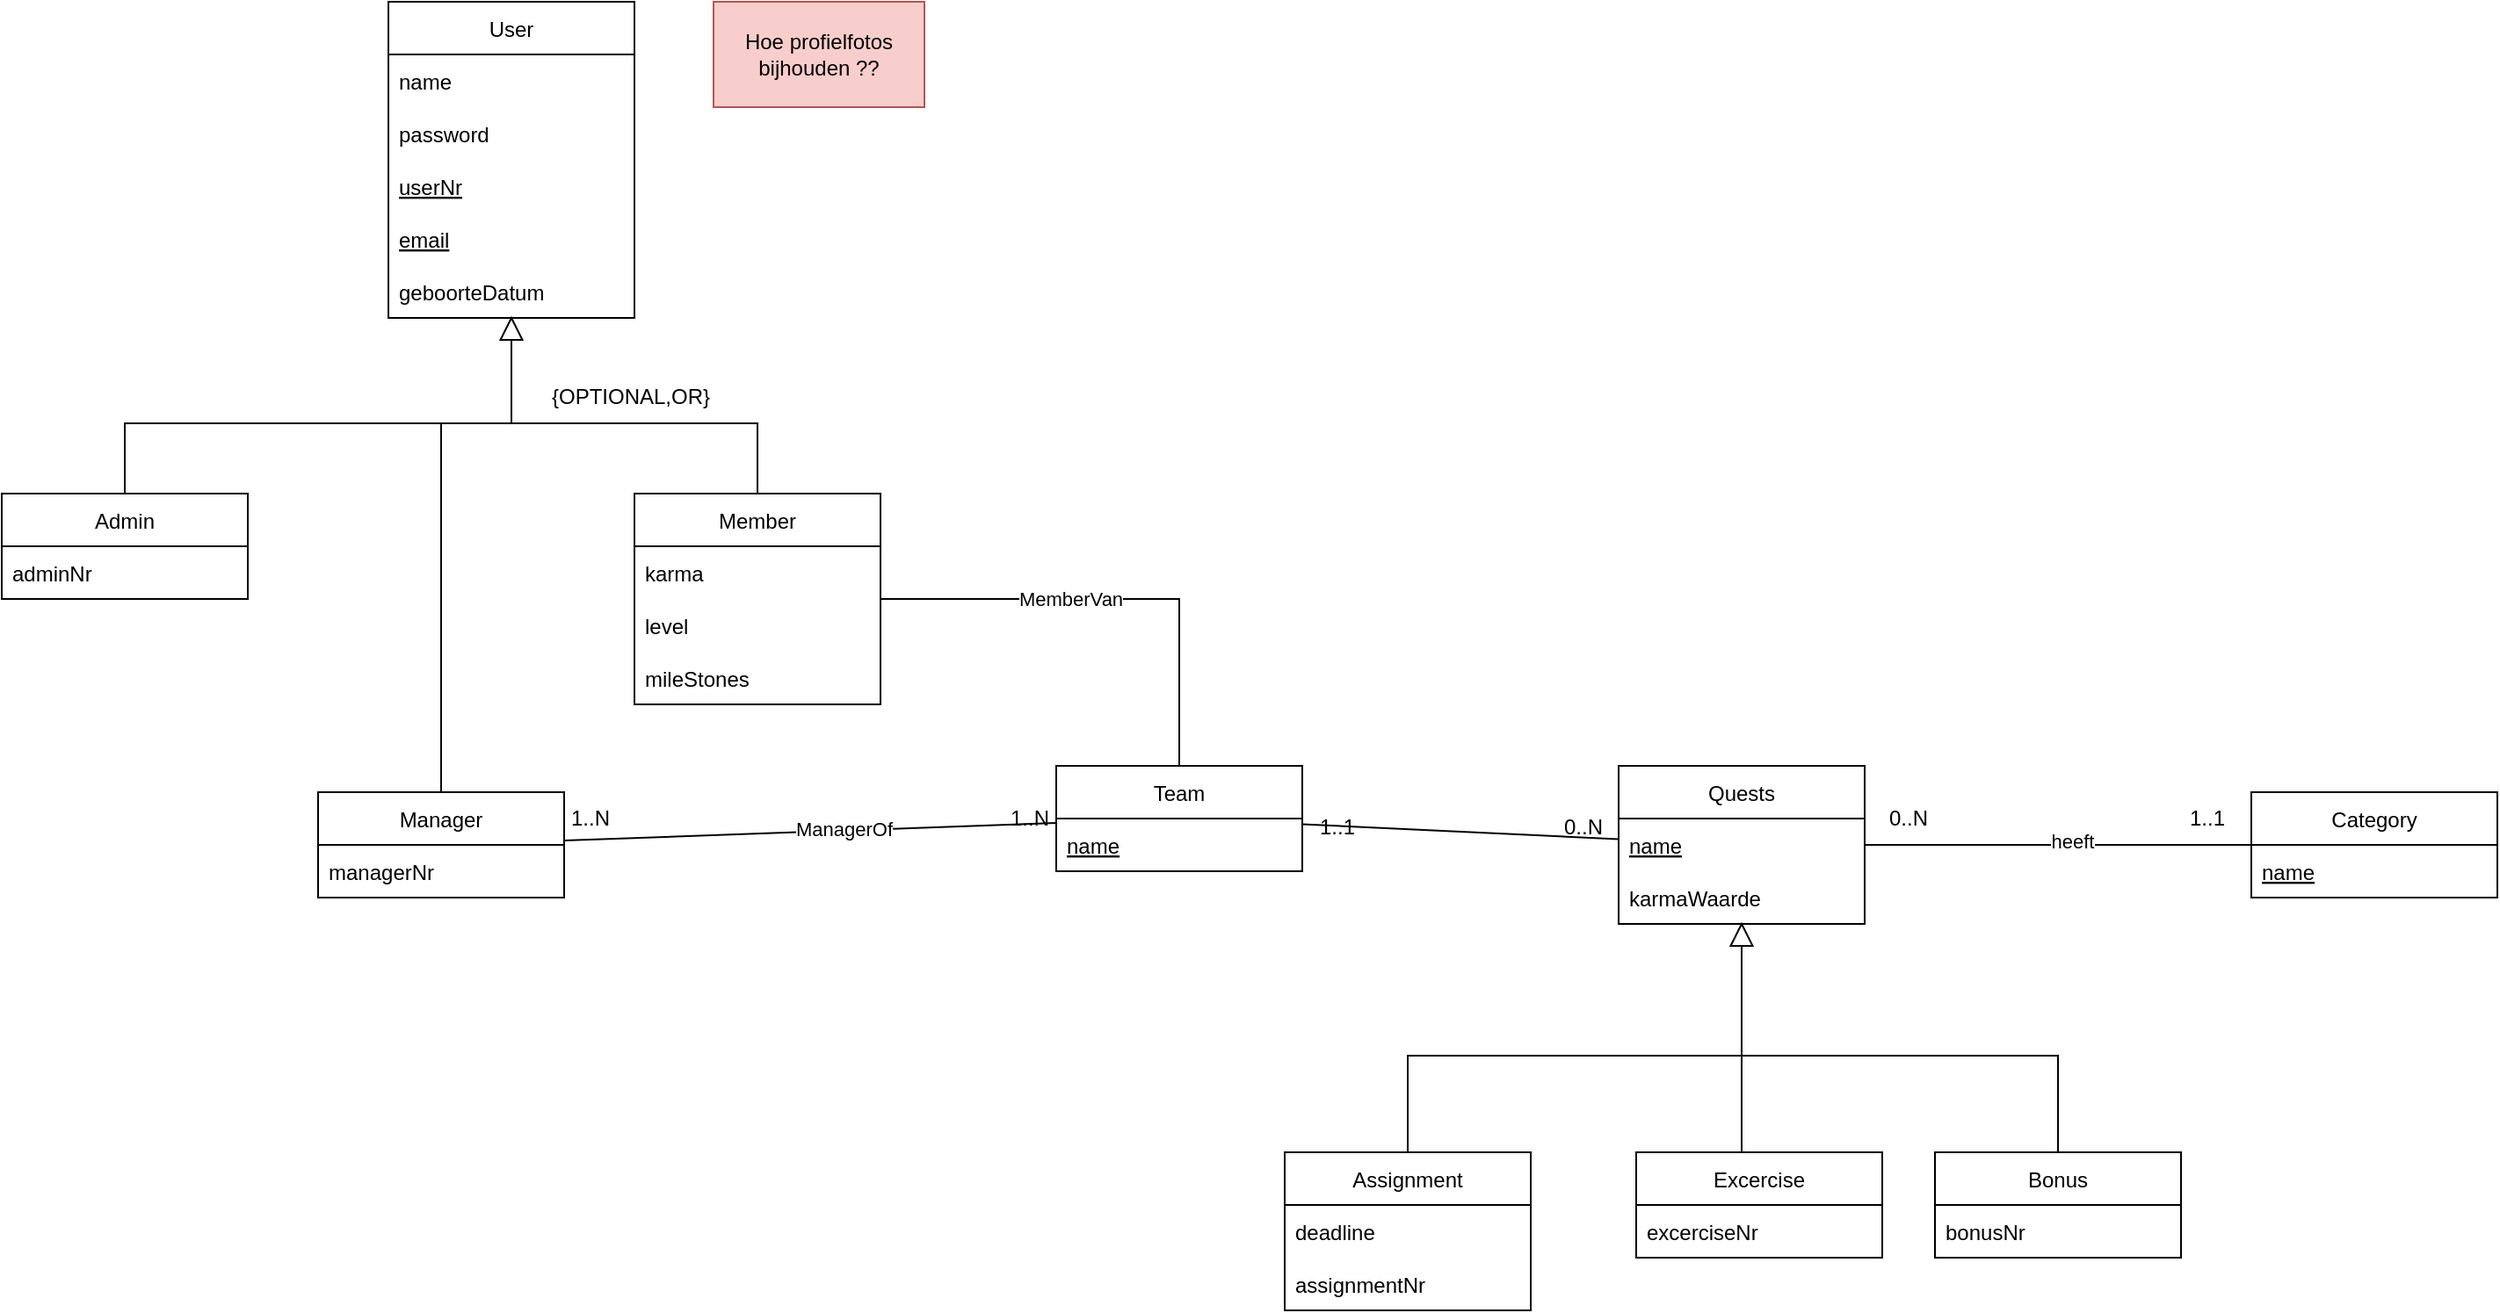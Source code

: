 <mxfile version="16.6.6"><diagram id="gjhcEYSbEBetPzGpDxCp" name="Page-1"><mxGraphModel dx="2512" dy="766" grid="0" gridSize="10" guides="1" tooltips="1" connect="1" arrows="1" fold="1" page="1" pageScale="1" pageWidth="850" pageHeight="1100" math="0" shadow="0"><root><mxCell id="0"/><mxCell id="1" parent="0"/><mxCell id="79VUDlTY0O5D1VaubXjW-68" value="User" style="swimlane;fontStyle=0;childLayout=stackLayout;horizontal=1;startSize=30;horizontalStack=0;resizeParent=1;resizeParentMax=0;resizeLast=0;collapsible=1;marginBottom=0;" parent="1" vertex="1"><mxGeometry x="180" y="200" width="140" height="180" as="geometry"/></mxCell><mxCell id="79VUDlTY0O5D1VaubXjW-69" value="name" style="text;strokeColor=none;fillColor=none;align=left;verticalAlign=middle;spacingLeft=4;spacingRight=4;overflow=hidden;points=[[0,0.5],[1,0.5]];portConstraint=eastwest;rotatable=0;" parent="79VUDlTY0O5D1VaubXjW-68" vertex="1"><mxGeometry y="30" width="140" height="30" as="geometry"/></mxCell><mxCell id="79VUDlTY0O5D1VaubXjW-70" value="password" style="text;strokeColor=none;fillColor=none;align=left;verticalAlign=middle;spacingLeft=4;spacingRight=4;overflow=hidden;points=[[0,0.5],[1,0.5]];portConstraint=eastwest;rotatable=0;" parent="79VUDlTY0O5D1VaubXjW-68" vertex="1"><mxGeometry y="60" width="140" height="30" as="geometry"/></mxCell><mxCell id="79VUDlTY0O5D1VaubXjW-71" value="userNr" style="text;strokeColor=none;fillColor=none;align=left;verticalAlign=middle;spacingLeft=4;spacingRight=4;overflow=hidden;points=[[0,0.5],[1,0.5]];portConstraint=eastwest;rotatable=0;fontStyle=4" parent="79VUDlTY0O5D1VaubXjW-68" vertex="1"><mxGeometry y="90" width="140" height="30" as="geometry"/></mxCell><mxCell id="79VUDlTY0O5D1VaubXjW-159" value="email" style="text;strokeColor=none;fillColor=none;align=left;verticalAlign=middle;spacingLeft=4;spacingRight=4;overflow=hidden;points=[[0,0.5],[1,0.5]];portConstraint=eastwest;rotatable=0;fontStyle=4" parent="79VUDlTY0O5D1VaubXjW-68" vertex="1"><mxGeometry y="120" width="140" height="30" as="geometry"/></mxCell><mxCell id="79VUDlTY0O5D1VaubXjW-161" value="geboorteDatum" style="text;strokeColor=none;fillColor=none;align=left;verticalAlign=middle;spacingLeft=4;spacingRight=4;overflow=hidden;points=[[0,0.5],[1,0.5]];portConstraint=eastwest;rotatable=0;fontStyle=0" parent="79VUDlTY0O5D1VaubXjW-68" vertex="1"><mxGeometry y="150" width="140" height="30" as="geometry"/></mxCell><mxCell id="79VUDlTY0O5D1VaubXjW-72" value="Team" style="swimlane;fontStyle=0;childLayout=stackLayout;horizontal=1;startSize=30;horizontalStack=0;resizeParent=1;resizeParentMax=0;resizeLast=0;collapsible=1;marginBottom=0;" parent="1" vertex="1"><mxGeometry x="560" y="635" width="140" height="60" as="geometry"/></mxCell><mxCell id="79VUDlTY0O5D1VaubXjW-73" value="name" style="text;strokeColor=none;fillColor=none;align=left;verticalAlign=middle;spacingLeft=4;spacingRight=4;overflow=hidden;points=[[0,0.5],[1,0.5]];portConstraint=eastwest;rotatable=0;fontStyle=4" parent="79VUDlTY0O5D1VaubXjW-72" vertex="1"><mxGeometry y="30" width="140" height="30" as="geometry"/></mxCell><mxCell id="79VUDlTY0O5D1VaubXjW-80" value="Admin" style="swimlane;fontStyle=0;childLayout=stackLayout;horizontal=1;startSize=30;horizontalStack=0;resizeParent=1;resizeParentMax=0;resizeLast=0;collapsible=1;marginBottom=0;" parent="1" vertex="1"><mxGeometry x="-40" y="480" width="140" height="60" as="geometry"/></mxCell><mxCell id="79VUDlTY0O5D1VaubXjW-81" value="adminNr" style="text;strokeColor=none;fillColor=none;align=left;verticalAlign=middle;spacingLeft=4;spacingRight=4;overflow=hidden;points=[[0,0.5],[1,0.5]];portConstraint=eastwest;rotatable=0;" parent="79VUDlTY0O5D1VaubXjW-80" vertex="1"><mxGeometry y="30" width="140" height="30" as="geometry"/></mxCell><mxCell id="79VUDlTY0O5D1VaubXjW-84" value="Manager" style="swimlane;fontStyle=0;childLayout=stackLayout;horizontal=1;startSize=30;horizontalStack=0;resizeParent=1;resizeParentMax=0;resizeLast=0;collapsible=1;marginBottom=0;" parent="1" vertex="1"><mxGeometry x="140" y="650" width="140" height="60" as="geometry"/></mxCell><mxCell id="79VUDlTY0O5D1VaubXjW-87" value="managerNr" style="text;strokeColor=none;fillColor=none;align=left;verticalAlign=middle;spacingLeft=4;spacingRight=4;overflow=hidden;points=[[0,0.5],[1,0.5]];portConstraint=eastwest;rotatable=0;" parent="79VUDlTY0O5D1VaubXjW-84" vertex="1"><mxGeometry y="30" width="140" height="30" as="geometry"/></mxCell><mxCell id="79VUDlTY0O5D1VaubXjW-89" value="Member" style="swimlane;fontStyle=0;childLayout=stackLayout;horizontal=1;startSize=30;horizontalStack=0;resizeParent=1;resizeParentMax=0;resizeLast=0;collapsible=1;marginBottom=0;" parent="1" vertex="1"><mxGeometry x="320" y="480" width="140" height="120" as="geometry"/></mxCell><mxCell id="79VUDlTY0O5D1VaubXjW-90" value="karma" style="text;strokeColor=none;fillColor=none;align=left;verticalAlign=middle;spacingLeft=4;spacingRight=4;overflow=hidden;points=[[0,0.5],[1,0.5]];portConstraint=eastwest;rotatable=0;" parent="79VUDlTY0O5D1VaubXjW-89" vertex="1"><mxGeometry y="30" width="140" height="30" as="geometry"/></mxCell><mxCell id="79VUDlTY0O5D1VaubXjW-91" value="level" style="text;strokeColor=none;fillColor=none;align=left;verticalAlign=middle;spacingLeft=4;spacingRight=4;overflow=hidden;points=[[0,0.5],[1,0.5]];portConstraint=eastwest;rotatable=0;" parent="79VUDlTY0O5D1VaubXjW-89" vertex="1"><mxGeometry y="60" width="140" height="30" as="geometry"/></mxCell><mxCell id="79VUDlTY0O5D1VaubXjW-92" value="mileStones" style="text;strokeColor=none;fillColor=none;align=left;verticalAlign=middle;spacingLeft=4;spacingRight=4;overflow=hidden;points=[[0,0.5],[1,0.5]];portConstraint=eastwest;rotatable=0;" parent="79VUDlTY0O5D1VaubXjW-89" vertex="1"><mxGeometry y="90" width="140" height="30" as="geometry"/></mxCell><mxCell id="79VUDlTY0O5D1VaubXjW-93" value="" style="endArrow=none;html=1;rounded=0;entryX=0;entryY=0.5;entryDx=0;entryDy=0;" parent="1" target="79VUDlTY0O5D1VaubXjW-94" edge="1"><mxGeometry width="50" height="50" relative="1" as="geometry"><mxPoint x="250" y="440" as="sourcePoint"/><mxPoint x="250" y="420" as="targetPoint"/></mxGeometry></mxCell><mxCell id="79VUDlTY0O5D1VaubXjW-94" value="" style="triangle;whiteSpace=wrap;html=1;rotation=-90;" parent="1" vertex="1"><mxGeometry x="243.75" y="380" width="12.5" height="12.5" as="geometry"/></mxCell><mxCell id="79VUDlTY0O5D1VaubXjW-95" value="" style="endArrow=none;html=1;rounded=0;" parent="1" source="79VUDlTY0O5D1VaubXjW-89" edge="1"><mxGeometry width="50" height="50" relative="1" as="geometry"><mxPoint x="390" y="440" as="sourcePoint"/><mxPoint x="250" y="440" as="targetPoint"/><Array as="points"><mxPoint x="390" y="440"/></Array></mxGeometry></mxCell><mxCell id="79VUDlTY0O5D1VaubXjW-96" value="" style="endArrow=none;html=1;rounded=0;" parent="1" source="79VUDlTY0O5D1VaubXjW-84" edge="1"><mxGeometry width="50" height="50" relative="1" as="geometry"><mxPoint x="290" y="520" as="sourcePoint"/><mxPoint x="250" y="440" as="targetPoint"/><Array as="points"><mxPoint x="210" y="440"/></Array></mxGeometry></mxCell><mxCell id="79VUDlTY0O5D1VaubXjW-97" value="" style="endArrow=none;html=1;rounded=0;" parent="1" source="79VUDlTY0O5D1VaubXjW-80" edge="1"><mxGeometry width="50" height="50" relative="1" as="geometry"><mxPoint x="290" y="520" as="sourcePoint"/><mxPoint x="250" y="440" as="targetPoint"/><Array as="points"><mxPoint x="30" y="440"/></Array></mxGeometry></mxCell><mxCell id="79VUDlTY0O5D1VaubXjW-98" value="{OPTIONAL,OR}" style="text;html=1;strokeColor=none;fillColor=none;align=center;verticalAlign=middle;whiteSpace=wrap;rounded=0;" parent="1" vertex="1"><mxGeometry x="256.25" y="410" width="123.75" height="30" as="geometry"/></mxCell><mxCell id="79VUDlTY0O5D1VaubXjW-99" value="Quests" style="swimlane;fontStyle=0;childLayout=stackLayout;horizontal=1;startSize=30;horizontalStack=0;resizeParent=1;resizeParentMax=0;resizeLast=0;collapsible=1;marginBottom=0;" parent="1" vertex="1"><mxGeometry x="880" y="635" width="140" height="90" as="geometry"/></mxCell><mxCell id="79VUDlTY0O5D1VaubXjW-100" value="name" style="text;strokeColor=none;fillColor=none;align=left;verticalAlign=middle;spacingLeft=4;spacingRight=4;overflow=hidden;points=[[0,0.5],[1,0.5]];portConstraint=eastwest;rotatable=0;fontStyle=4" parent="79VUDlTY0O5D1VaubXjW-99" vertex="1"><mxGeometry y="30" width="140" height="30" as="geometry"/></mxCell><mxCell id="79VUDlTY0O5D1VaubXjW-101" value="karmaWaarde" style="text;strokeColor=none;fillColor=none;align=left;verticalAlign=middle;spacingLeft=4;spacingRight=4;overflow=hidden;points=[[0,0.5],[1,0.5]];portConstraint=eastwest;rotatable=0;" parent="79VUDlTY0O5D1VaubXjW-99" vertex="1"><mxGeometry y="60" width="140" height="30" as="geometry"/></mxCell><mxCell id="79VUDlTY0O5D1VaubXjW-103" value="" style="endArrow=none;html=1;rounded=0;" parent="1" source="79VUDlTY0O5D1VaubXjW-72" target="79VUDlTY0O5D1VaubXjW-99" edge="1"><mxGeometry width="50" height="50" relative="1" as="geometry"><mxPoint x="900" y="870" as="sourcePoint"/><mxPoint x="950" y="820" as="targetPoint"/></mxGeometry></mxCell><mxCell id="79VUDlTY0O5D1VaubXjW-104" value="0..N" style="text;html=1;strokeColor=none;fillColor=none;align=center;verticalAlign=middle;whiteSpace=wrap;rounded=0;" parent="1" vertex="1"><mxGeometry x="840" y="660" width="40" height="20" as="geometry"/></mxCell><mxCell id="79VUDlTY0O5D1VaubXjW-105" value="1..1" style="text;html=1;strokeColor=none;fillColor=none;align=center;verticalAlign=middle;whiteSpace=wrap;rounded=0;" parent="1" vertex="1"><mxGeometry x="700" y="660" width="40" height="20" as="geometry"/></mxCell><mxCell id="79VUDlTY0O5D1VaubXjW-106" value="Assignment" style="swimlane;fontStyle=0;childLayout=stackLayout;horizontal=1;startSize=30;horizontalStack=0;resizeParent=1;resizeParentMax=0;resizeLast=0;collapsible=1;marginBottom=0;" parent="1" vertex="1"><mxGeometry x="690" y="855" width="140" height="90" as="geometry"/></mxCell><mxCell id="79VUDlTY0O5D1VaubXjW-107" value="deadline" style="text;strokeColor=none;fillColor=none;align=left;verticalAlign=middle;spacingLeft=4;spacingRight=4;overflow=hidden;points=[[0,0.5],[1,0.5]];portConstraint=eastwest;rotatable=0;" parent="79VUDlTY0O5D1VaubXjW-106" vertex="1"><mxGeometry y="30" width="140" height="30" as="geometry"/></mxCell><mxCell id="79VUDlTY0O5D1VaubXjW-154" value="assignmentNr" style="text;strokeColor=none;fillColor=none;align=left;verticalAlign=middle;spacingLeft=4;spacingRight=4;overflow=hidden;points=[[0,0.5],[1,0.5]];portConstraint=eastwest;rotatable=0;" parent="79VUDlTY0O5D1VaubXjW-106" vertex="1"><mxGeometry y="60" width="140" height="30" as="geometry"/></mxCell><mxCell id="79VUDlTY0O5D1VaubXjW-110" value="Excercise" style="swimlane;fontStyle=0;childLayout=stackLayout;horizontal=1;startSize=30;horizontalStack=0;resizeParent=1;resizeParentMax=0;resizeLast=0;collapsible=1;marginBottom=0;" parent="1" vertex="1"><mxGeometry x="890" y="855" width="140" height="60" as="geometry"/></mxCell><mxCell id="79VUDlTY0O5D1VaubXjW-113" value="excerciseNr" style="text;strokeColor=none;fillColor=none;align=left;verticalAlign=middle;spacingLeft=4;spacingRight=4;overflow=hidden;points=[[0,0.5],[1,0.5]];portConstraint=eastwest;rotatable=0;" parent="79VUDlTY0O5D1VaubXjW-110" vertex="1"><mxGeometry y="30" width="140" height="30" as="geometry"/></mxCell><mxCell id="79VUDlTY0O5D1VaubXjW-121" value="Bonus" style="swimlane;fontStyle=0;childLayout=stackLayout;horizontal=1;startSize=30;horizontalStack=0;resizeParent=1;resizeParentMax=0;resizeLast=0;collapsible=1;marginBottom=0;" parent="1" vertex="1"><mxGeometry x="1060" y="855" width="140" height="60" as="geometry"/></mxCell><mxCell id="79VUDlTY0O5D1VaubXjW-123" value="bonusNr" style="text;strokeColor=none;fillColor=none;align=left;verticalAlign=middle;spacingLeft=4;spacingRight=4;overflow=hidden;points=[[0,0.5],[1,0.5]];portConstraint=eastwest;rotatable=0;" parent="79VUDlTY0O5D1VaubXjW-121" vertex="1"><mxGeometry y="30" width="140" height="30" as="geometry"/></mxCell><mxCell id="79VUDlTY0O5D1VaubXjW-125" value="" style="triangle;whiteSpace=wrap;html=1;rotation=-90;" parent="1" vertex="1"><mxGeometry x="943.75" y="725" width="12.5" height="12.5" as="geometry"/></mxCell><mxCell id="79VUDlTY0O5D1VaubXjW-126" value="" style="endArrow=none;html=1;rounded=0;entryX=0;entryY=0.5;entryDx=0;entryDy=0;" parent="1" target="79VUDlTY0O5D1VaubXjW-125" edge="1"><mxGeometry width="50" height="50" relative="1" as="geometry"><mxPoint x="950" y="800" as="sourcePoint"/><mxPoint x="820" y="850" as="targetPoint"/></mxGeometry></mxCell><mxCell id="79VUDlTY0O5D1VaubXjW-127" value="" style="endArrow=none;html=1;rounded=0;" parent="1" source="79VUDlTY0O5D1VaubXjW-106" edge="1"><mxGeometry width="50" height="50" relative="1" as="geometry"><mxPoint x="770" y="900" as="sourcePoint"/><mxPoint x="950" y="800" as="targetPoint"/><Array as="points"><mxPoint x="760" y="800"/></Array></mxGeometry></mxCell><mxCell id="79VUDlTY0O5D1VaubXjW-128" value="" style="endArrow=none;html=1;rounded=0;" parent="1" edge="1"><mxGeometry width="50" height="50" relative="1" as="geometry"><mxPoint x="950.0" y="855" as="sourcePoint"/><mxPoint x="950" y="800" as="targetPoint"/></mxGeometry></mxCell><mxCell id="79VUDlTY0O5D1VaubXjW-129" value="" style="endArrow=none;html=1;rounded=0;" parent="1" edge="1"><mxGeometry width="50" height="50" relative="1" as="geometry"><mxPoint x="1130.0" y="855" as="sourcePoint"/><mxPoint x="950" y="800" as="targetPoint"/><Array as="points"><mxPoint x="1130" y="800"/></Array></mxGeometry></mxCell><mxCell id="79VUDlTY0O5D1VaubXjW-132" value="" style="endArrow=none;html=1;rounded=0;" parent="1" source="79VUDlTY0O5D1VaubXjW-72" target="79VUDlTY0O5D1VaubXjW-89" edge="1"><mxGeometry width="50" height="50" relative="1" as="geometry"><mxPoint x="570" y="700" as="sourcePoint"/><mxPoint x="620" y="650" as="targetPoint"/><Array as="points"><mxPoint x="630" y="540"/></Array></mxGeometry></mxCell><mxCell id="79VUDlTY0O5D1VaubXjW-137" value="MemberVan" style="edgeLabel;html=1;align=center;verticalAlign=middle;resizable=0;points=[];" parent="79VUDlTY0O5D1VaubXjW-132" vertex="1" connectable="0"><mxGeometry x="0.189" relative="1" as="geometry"><mxPoint as="offset"/></mxGeometry></mxCell><mxCell id="79VUDlTY0O5D1VaubXjW-133" value="" style="endArrow=none;html=1;rounded=0;" parent="1" source="79VUDlTY0O5D1VaubXjW-84" target="79VUDlTY0O5D1VaubXjW-72" edge="1"><mxGeometry width="50" height="50" relative="1" as="geometry"><mxPoint x="430" y="730" as="sourcePoint"/><mxPoint x="480" y="680" as="targetPoint"/></mxGeometry></mxCell><mxCell id="79VUDlTY0O5D1VaubXjW-136" value="ManagerOf" style="edgeLabel;html=1;align=center;verticalAlign=middle;resizable=0;points=[];" parent="79VUDlTY0O5D1VaubXjW-133" vertex="1" connectable="0"><mxGeometry x="0.131" y="1" relative="1" as="geometry"><mxPoint as="offset"/></mxGeometry></mxCell><mxCell id="79VUDlTY0O5D1VaubXjW-134" value="1..N" style="text;html=1;strokeColor=none;fillColor=none;align=center;verticalAlign=middle;whiteSpace=wrap;rounded=0;" parent="1" vertex="1"><mxGeometry x="530" y="650" width="30" height="30" as="geometry"/></mxCell><mxCell id="79VUDlTY0O5D1VaubXjW-135" value="1..N" style="text;html=1;strokeColor=none;fillColor=none;align=center;verticalAlign=middle;whiteSpace=wrap;rounded=0;" parent="1" vertex="1"><mxGeometry x="280" y="650" width="30" height="30" as="geometry"/></mxCell><mxCell id="79VUDlTY0O5D1VaubXjW-145" value="Category" style="swimlane;fontStyle=0;childLayout=stackLayout;horizontal=1;startSize=30;horizontalStack=0;resizeParent=1;resizeParentMax=0;resizeLast=0;collapsible=1;marginBottom=0;" parent="1" vertex="1"><mxGeometry x="1240" y="650" width="140" height="60" as="geometry"/></mxCell><mxCell id="79VUDlTY0O5D1VaubXjW-146" value="name" style="text;strokeColor=none;fillColor=none;align=left;verticalAlign=middle;spacingLeft=4;spacingRight=4;overflow=hidden;points=[[0,0.5],[1,0.5]];portConstraint=eastwest;rotatable=0;fontStyle=4" parent="79VUDlTY0O5D1VaubXjW-145" vertex="1"><mxGeometry y="30" width="140" height="30" as="geometry"/></mxCell><mxCell id="79VUDlTY0O5D1VaubXjW-149" value="" style="endArrow=none;html=1;rounded=0;" parent="1" source="79VUDlTY0O5D1VaubXjW-99" target="79VUDlTY0O5D1VaubXjW-145" edge="1"><mxGeometry width="50" height="50" relative="1" as="geometry"><mxPoint x="1010" y="750" as="sourcePoint"/><mxPoint x="1060" y="700" as="targetPoint"/></mxGeometry></mxCell><mxCell id="79VUDlTY0O5D1VaubXjW-150" value="heeft" style="edgeLabel;html=1;align=center;verticalAlign=middle;resizable=0;points=[];" parent="79VUDlTY0O5D1VaubXjW-149" vertex="1" connectable="0"><mxGeometry x="0.071" y="2" relative="1" as="geometry"><mxPoint as="offset"/></mxGeometry></mxCell><mxCell id="79VUDlTY0O5D1VaubXjW-151" value="1..1" style="text;html=1;strokeColor=none;fillColor=none;align=center;verticalAlign=middle;whiteSpace=wrap;rounded=0;" parent="1" vertex="1"><mxGeometry x="1190" y="650" width="50" height="30" as="geometry"/></mxCell><mxCell id="79VUDlTY0O5D1VaubXjW-152" value="0..N" style="text;html=1;strokeColor=none;fillColor=none;align=center;verticalAlign=middle;whiteSpace=wrap;rounded=0;" parent="1" vertex="1"><mxGeometry x="1020" y="650" width="50" height="30" as="geometry"/></mxCell><mxCell id="79VUDlTY0O5D1VaubXjW-162" value="Hoe profielfotos&lt;br&gt;bijhouden ??" style="rounded=0;whiteSpace=wrap;html=1;fillColor=#f8cecc;strokeColor=#b85450;" parent="1" vertex="1"><mxGeometry x="365" y="200" width="120" height="60" as="geometry"/></mxCell></root></mxGraphModel></diagram></mxfile>